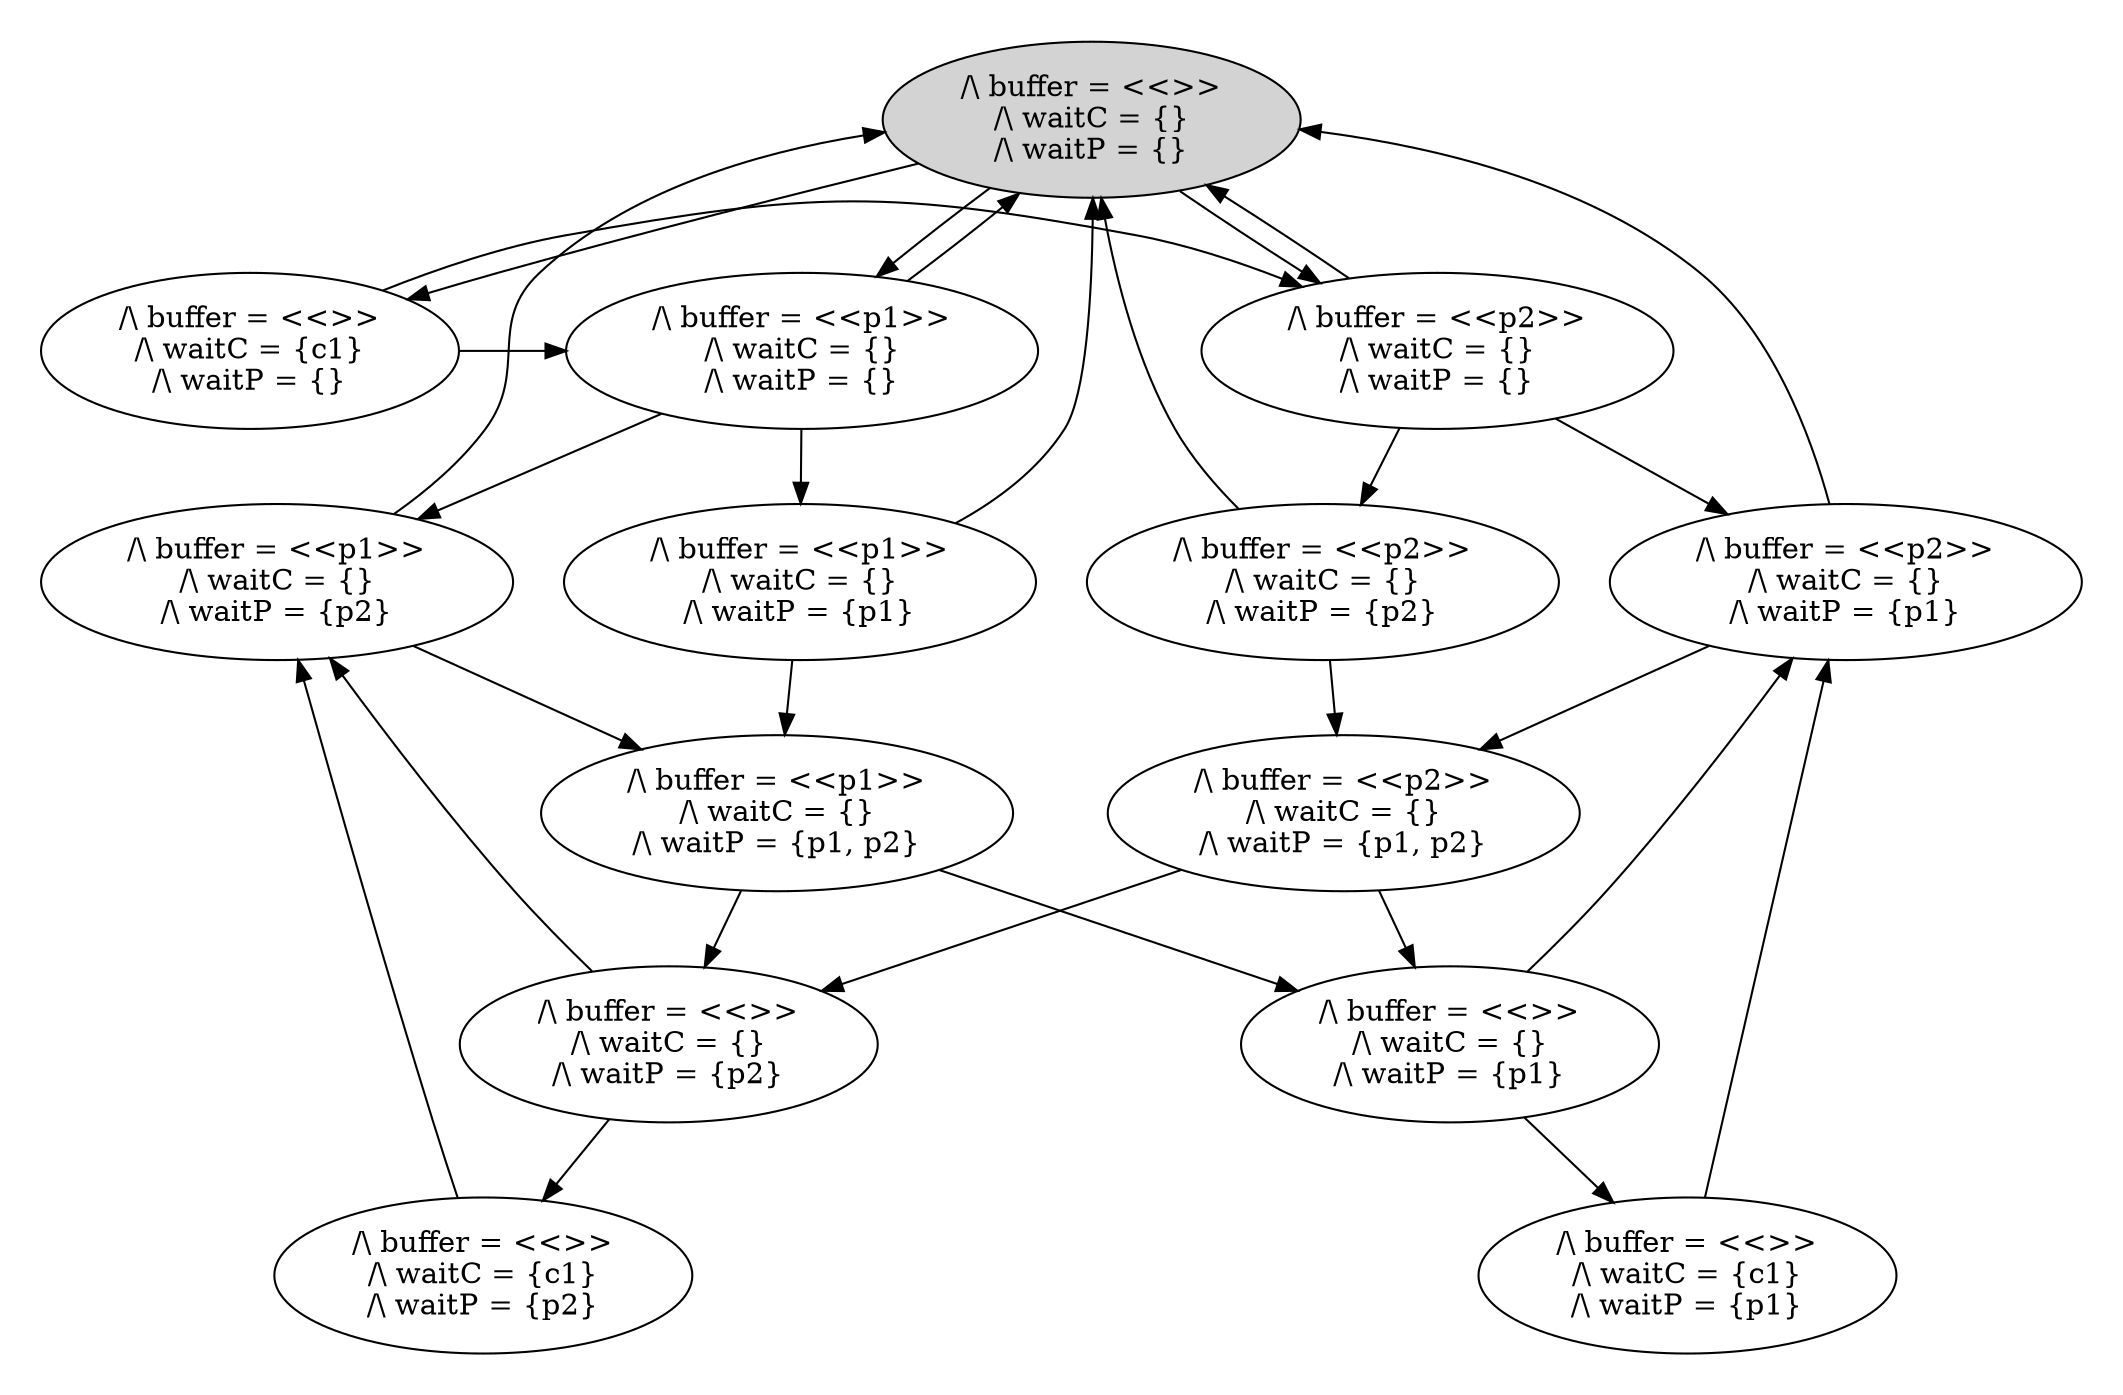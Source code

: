 strict digraph DiskGraph {
nodesep=0.35;
subgraph cluster_graph {
color="white";
-8259996325900617220 [label="/\\ buffer = <<>>\n/\\ waitC = {}\n/\\ waitP = {}",style = filled]
-8259996325900617220 -> 4019885442289409643 [label="",color="black",fontcolor="black"];
4019885442289409643 [label="/\\ buffer = <<p1>>\n/\\ waitC = {}\n/\\ waitP = {}"];
-8259996325900617220 -> 858966424174037523 [label="",color="black",fontcolor="black"];
858966424174037523 [label="/\\ buffer = <<p2>>\n/\\ waitC = {}\n/\\ waitP = {}"];
-8259996325900617220 -> -3862658051799236866 [label="",color="black",fontcolor="black"];
-3862658051799236866 [label="/\\ buffer = <<>>\n/\\ waitC = {c1}\n/\\ waitP = {}"];
4019885442289409643 -> 4359142640917667327 [label="",color="black",fontcolor="black"];
4359142640917667327 [label="/\\ buffer = <<p1>>\n/\\ waitC = {}\n/\\ waitP = {p1}"];
4019885442289409643 -> 7467738391235639612 [label="",color="black",fontcolor="black"];
7467738391235639612 [label="/\\ buffer = <<p1>>\n/\\ waitC = {}\n/\\ waitP = {p2}"];
4019885442289409643 -> -8259996325900617220 [label="",color="black",fontcolor="black"];
858966424174037523 -> -6779847381783858626 [label="",color="black",fontcolor="black"];
-6779847381783858626 [label="/\\ buffer = <<p2>>\n/\\ waitC = {}\n/\\ waitP = {p1}"];
858966424174037523 -> -417338224232671491 [label="",color="black",fontcolor="black"];
-417338224232671491 [label="/\\ buffer = <<p2>>\n/\\ waitC = {}\n/\\ waitP = {p2}"];
858966424174037523 -> -8259996325900617220 [label="",color="black",fontcolor="black"];
-3862658051799236866 -> 4019885442289409643 [label="",color="black",fontcolor="black"];
-3862658051799236866 -> 858966424174037523 [label="",color="black",fontcolor="black"];
4359142640917667327 -> -8239571024268715636 [label="",color="black",fontcolor="black"];
-8239571024268715636 [label="/\\ buffer = <<p1>>\n/\\ waitC = {}\n/\\ waitP = {p1, p2}"];
4359142640917667327 -> -8259996325900617220 [label="",color="black",fontcolor="black"];
7467738391235639612 -> -8239571024268715636 [label="",color="black",fontcolor="black"];
7467738391235639612 -> -8259996325900617220 [label="",color="black",fontcolor="black"];
-6779847381783858626 -> -5411886909261855191 [label="",color="black",fontcolor="black"];
-5411886909261855191 [label="/\\ buffer = <<p2>>\n/\\ waitC = {}\n/\\ waitP = {p1, p2}"];
-6779847381783858626 -> -8259996325900617220 [label="",color="black",fontcolor="black"];
-417338224232671491 -> -5411886909261855191 [label="",color="black",fontcolor="black"];
-417338224232671491 -> -8259996325900617220 [label="",color="black",fontcolor="black"];
-8239571024268715636 -> -1156090309865880313 [label="",color="black",fontcolor="black"];
-1156090309865880313 [label="/\\ buffer = <<>>\n/\\ waitC = {}\n/\\ waitP = {p2}"];
-8239571024268715636 -> -5464897835047706172 [label="",color="black",fontcolor="black"];
-5464897835047706172 [label="/\\ buffer = <<>>\n/\\ waitC = {}\n/\\ waitP = {p1}"];
-5411886909261855191 -> -1156090309865880313 [label="",color="black",fontcolor="black"];
-5411886909261855191 -> -5464897835047706172 [label="",color="black",fontcolor="black"];
-1156090309865880313 -> 7467738391235639612 [label="",color="black",fontcolor="black"];
-1156090309865880313 -> 7679648476619239334 [label="",color="black",fontcolor="black"];
7679648476619239334 [label="/\\ buffer = <<>>\n/\\ waitC = {c1}\n/\\ waitP = {p2}"];
-5464897835047706172 -> -6779847381783858626 [label="",color="black",fontcolor="black"];
-5464897835047706172 -> 3553307375135886181 [label="",color="black",fontcolor="black"];
3553307375135886181 [label="/\\ buffer = <<>>\n/\\ waitC = {c1}\n/\\ waitP = {p1}"];
7679648476619239334 -> 7467738391235639612 [label="",color="black",fontcolor="black"];
3553307375135886181 -> -6779847381783858626 [label="",color="black",fontcolor="black"];
{rank = same; -8259996325900617220;}
{rank = same; 858966424174037523;-3862658051799236866;4019885442289409643;}
{rank = same; 4359142640917667327;-6779847381783858626;7467738391235639612;-417338224232671491;}
{rank = same; -5411886909261855191;-8239571024268715636;}
{rank = same; -1156090309865880313;-5464897835047706172;}
{rank = same; 3553307375135886181;7679648476619239334;}
}
}